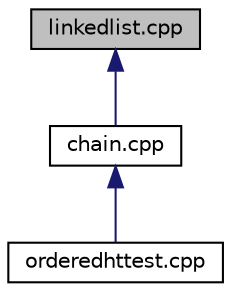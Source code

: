 digraph "linkedlist.cpp"
{
 // LATEX_PDF_SIZE
  edge [fontname="Helvetica",fontsize="10",labelfontname="Helvetica",labelfontsize="10"];
  node [fontname="Helvetica",fontsize="10",shape=record];
  Node1 [label="linkedlist.cpp",height=0.2,width=0.4,color="black", fillcolor="grey75", style="filled", fontcolor="black",tooltip=" "];
  Node1 -> Node2 [dir="back",color="midnightblue",fontsize="10",style="solid"];
  Node2 [label="chain.cpp",height=0.2,width=0.4,color="black", fillcolor="white", style="filled",URL="$chain_8cpp.html",tooltip=" "];
  Node2 -> Node3 [dir="back",color="midnightblue",fontsize="10",style="solid"];
  Node3 [label="orderedhttest.cpp",height=0.2,width=0.4,color="black", fillcolor="white", style="filled",URL="$orderedhttest_8cpp.html",tooltip=" "];
}
